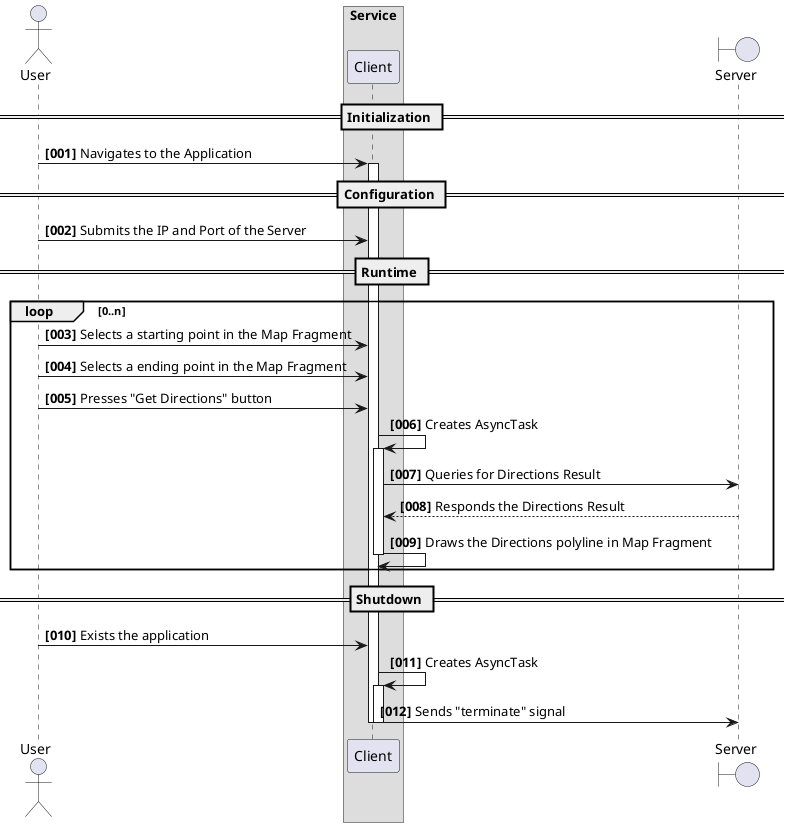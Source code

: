@startuml
actor User
box Service
participant Client
end box
boundary Server
autonumber "<b>[000]"

== Initialization ==
User -> Client : Navigates to the Application
activate Client

== Configuration ==
User -> Client : Submits the IP and Port of the Server

== Runtime ==
loop 0..n
User -> Client : Selects a starting point in the Map Fragment
User -> Client : Selects a ending point in the Map Fragment
User -> Client : Presses "Get Directions" button
Client -> Client : Creates AsyncTask
activate Client
Client -> Server : Queries for Directions Result
Server --> Client : Responds the Directions Result
Client -> Client : Draws the Directions polyline in Map Fragment
deactivate Client
end

== Shutdown ==
User -> Client : Exists the application
Client -> Client : Creates AsyncTask
activate Client
Client -> Server : Sends "terminate" signal
deactivate Client
deactivate Client

@enduml